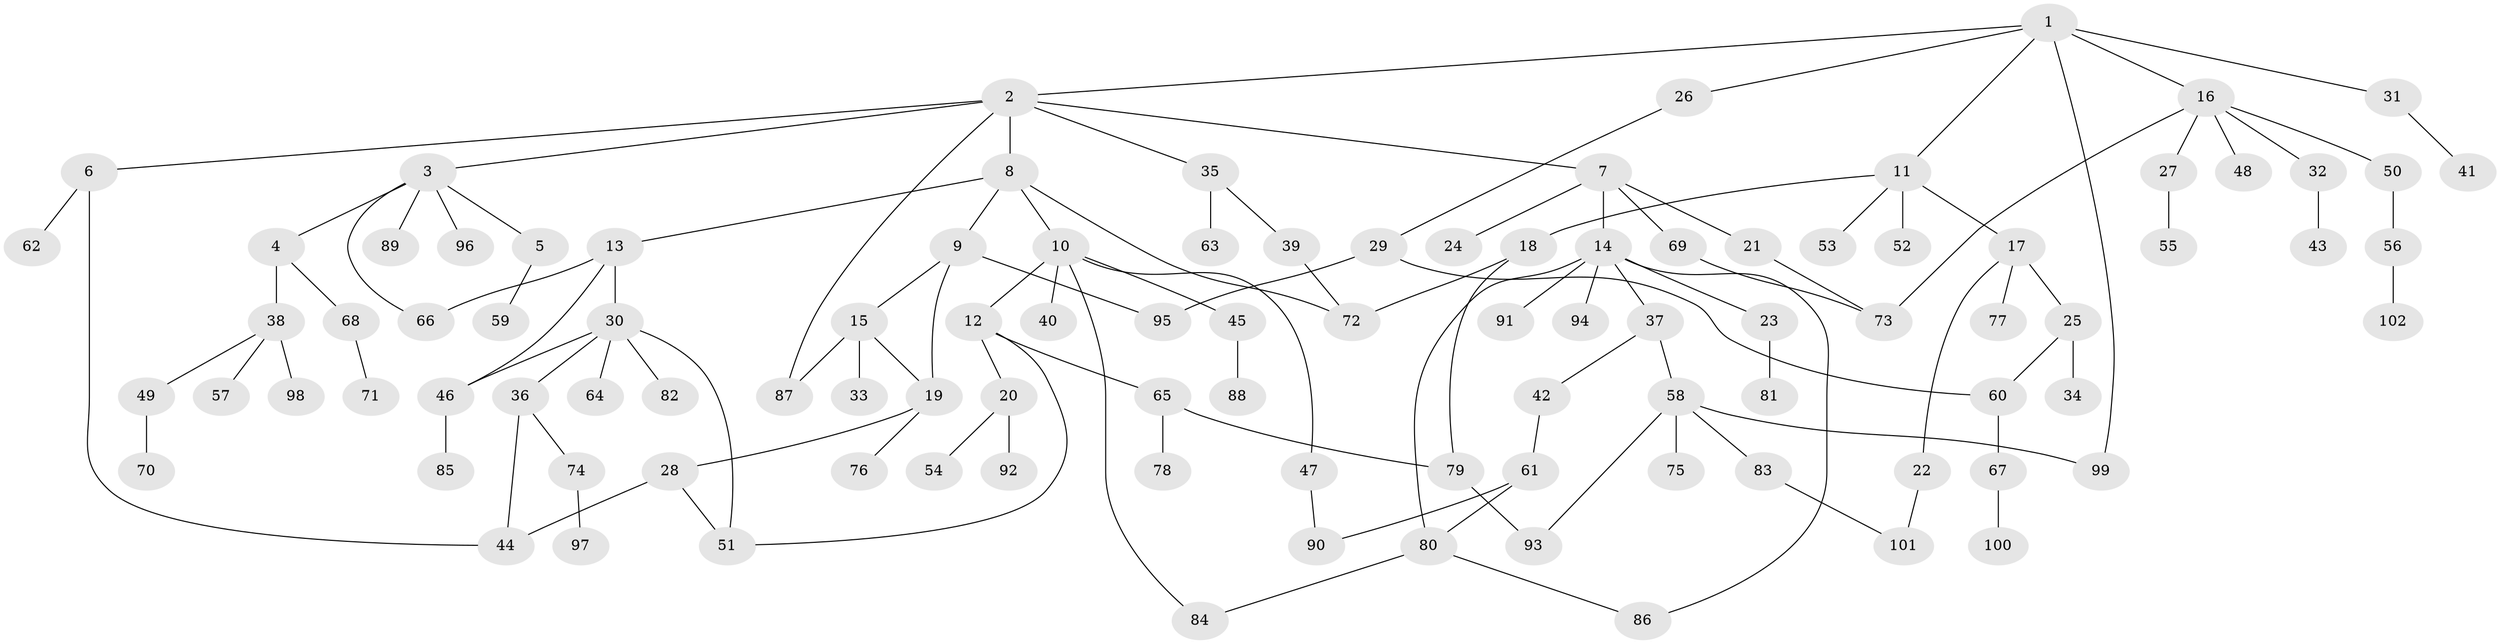 // Generated by graph-tools (version 1.1) at 2025/13/03/09/25 04:13:33]
// undirected, 102 vertices, 123 edges
graph export_dot {
graph [start="1"]
  node [color=gray90,style=filled];
  1;
  2;
  3;
  4;
  5;
  6;
  7;
  8;
  9;
  10;
  11;
  12;
  13;
  14;
  15;
  16;
  17;
  18;
  19;
  20;
  21;
  22;
  23;
  24;
  25;
  26;
  27;
  28;
  29;
  30;
  31;
  32;
  33;
  34;
  35;
  36;
  37;
  38;
  39;
  40;
  41;
  42;
  43;
  44;
  45;
  46;
  47;
  48;
  49;
  50;
  51;
  52;
  53;
  54;
  55;
  56;
  57;
  58;
  59;
  60;
  61;
  62;
  63;
  64;
  65;
  66;
  67;
  68;
  69;
  70;
  71;
  72;
  73;
  74;
  75;
  76;
  77;
  78;
  79;
  80;
  81;
  82;
  83;
  84;
  85;
  86;
  87;
  88;
  89;
  90;
  91;
  92;
  93;
  94;
  95;
  96;
  97;
  98;
  99;
  100;
  101;
  102;
  1 -- 2;
  1 -- 11;
  1 -- 16;
  1 -- 26;
  1 -- 31;
  1 -- 99;
  2 -- 3;
  2 -- 6;
  2 -- 7;
  2 -- 8;
  2 -- 35;
  2 -- 87;
  3 -- 4;
  3 -- 5;
  3 -- 66;
  3 -- 89;
  3 -- 96;
  4 -- 38;
  4 -- 68;
  5 -- 59;
  6 -- 44;
  6 -- 62;
  7 -- 14;
  7 -- 21;
  7 -- 24;
  7 -- 69;
  8 -- 9;
  8 -- 10;
  8 -- 13;
  8 -- 72;
  9 -- 15;
  9 -- 95;
  9 -- 19;
  10 -- 12;
  10 -- 40;
  10 -- 45;
  10 -- 47;
  10 -- 84;
  11 -- 17;
  11 -- 18;
  11 -- 52;
  11 -- 53;
  12 -- 20;
  12 -- 65;
  12 -- 51;
  13 -- 30;
  13 -- 46;
  13 -- 66;
  14 -- 23;
  14 -- 37;
  14 -- 80;
  14 -- 91;
  14 -- 94;
  14 -- 86;
  15 -- 19;
  15 -- 33;
  15 -- 87;
  16 -- 27;
  16 -- 32;
  16 -- 48;
  16 -- 50;
  16 -- 73;
  17 -- 22;
  17 -- 25;
  17 -- 77;
  18 -- 72;
  18 -- 79;
  19 -- 28;
  19 -- 76;
  20 -- 54;
  20 -- 92;
  21 -- 73;
  22 -- 101;
  23 -- 81;
  25 -- 34;
  25 -- 60;
  26 -- 29;
  27 -- 55;
  28 -- 44;
  28 -- 51;
  29 -- 60;
  29 -- 95;
  30 -- 36;
  30 -- 51;
  30 -- 64;
  30 -- 82;
  30 -- 46;
  31 -- 41;
  32 -- 43;
  35 -- 39;
  35 -- 63;
  36 -- 74;
  36 -- 44;
  37 -- 42;
  37 -- 58;
  38 -- 49;
  38 -- 57;
  38 -- 98;
  39 -- 72;
  42 -- 61;
  45 -- 88;
  46 -- 85;
  47 -- 90;
  49 -- 70;
  50 -- 56;
  56 -- 102;
  58 -- 75;
  58 -- 83;
  58 -- 93;
  58 -- 99;
  60 -- 67;
  61 -- 90;
  61 -- 80;
  65 -- 78;
  65 -- 79;
  67 -- 100;
  68 -- 71;
  69 -- 73;
  74 -- 97;
  79 -- 93;
  80 -- 86;
  80 -- 84;
  83 -- 101;
}
